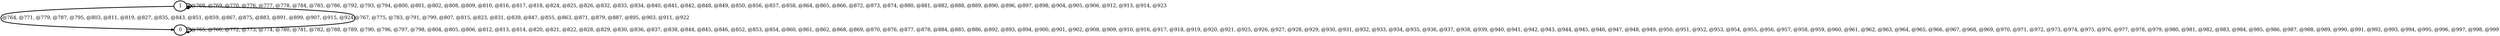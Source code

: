 digraph G {
        node [style=rounded, penwidth=3, fontsize=20, shape=oval];
        "1" -> "0" [label="@764, @771, @779, @787, @795, @803, @811, @819, @827, @835, @843, @851, @859, @867, @875, @883, @891, @899, @907, @915, @924", color=black,arrowsize=1,style=bold,penwidth=3,fontsize=20];
"0" -> "0" [label="@765, @766, @772, @773, @774, @780, @781, @782, @788, @789, @790, @796, @797, @798, @804, @805, @806, @812, @813, @814, @820, @821, @822, @828, @829, @830, @836, @837, @838, @844, @845, @846, @852, @853, @854, @860, @861, @862, @868, @869, @870, @876, @877, @878, @884, @885, @886, @892, @893, @894, @900, @901, @902, @908, @909, @910, @916, @917, @918, @919, @920, @921, @925, @926, @927, @928, @929, @930, @931, @932, @933, @934, @935, @936, @937, @938, @939, @940, @941, @942, @943, @944, @945, @946, @947, @948, @949, @950, @951, @952, @953, @954, @955, @956, @957, @958, @959, @960, @961, @962, @963, @964, @965, @966, @967, @968, @969, @970, @971, @972, @973, @974, @975, @976, @977, @978, @979, @980, @981, @982, @983, @984, @985, @986, @987, @988, @989, @990, @991, @992, @993, @994, @995, @996, @997, @998, @999", color=black,arrowsize=1,style=bold,penwidth=3,fontsize=20];
"0" -> "1" [label="@767, @775, @783, @791, @799, @807, @815, @823, @831, @839, @847, @855, @863, @871, @879, @887, @895, @903, @911, @922", color=black,arrowsize=1,style=bold,penwidth=3,fontsize=20];
"1" -> "1" [label="@768, @769, @770, @776, @777, @778, @784, @785, @786, @792, @793, @794, @800, @801, @802, @808, @809, @810, @816, @817, @818, @824, @825, @826, @832, @833, @834, @840, @841, @842, @848, @849, @850, @856, @857, @858, @864, @865, @866, @872, @873, @874, @880, @881, @882, @888, @889, @890, @896, @897, @898, @904, @905, @906, @912, @913, @914, @923", color=black,arrowsize=1,style=bold,penwidth=3,fontsize=20];
}
